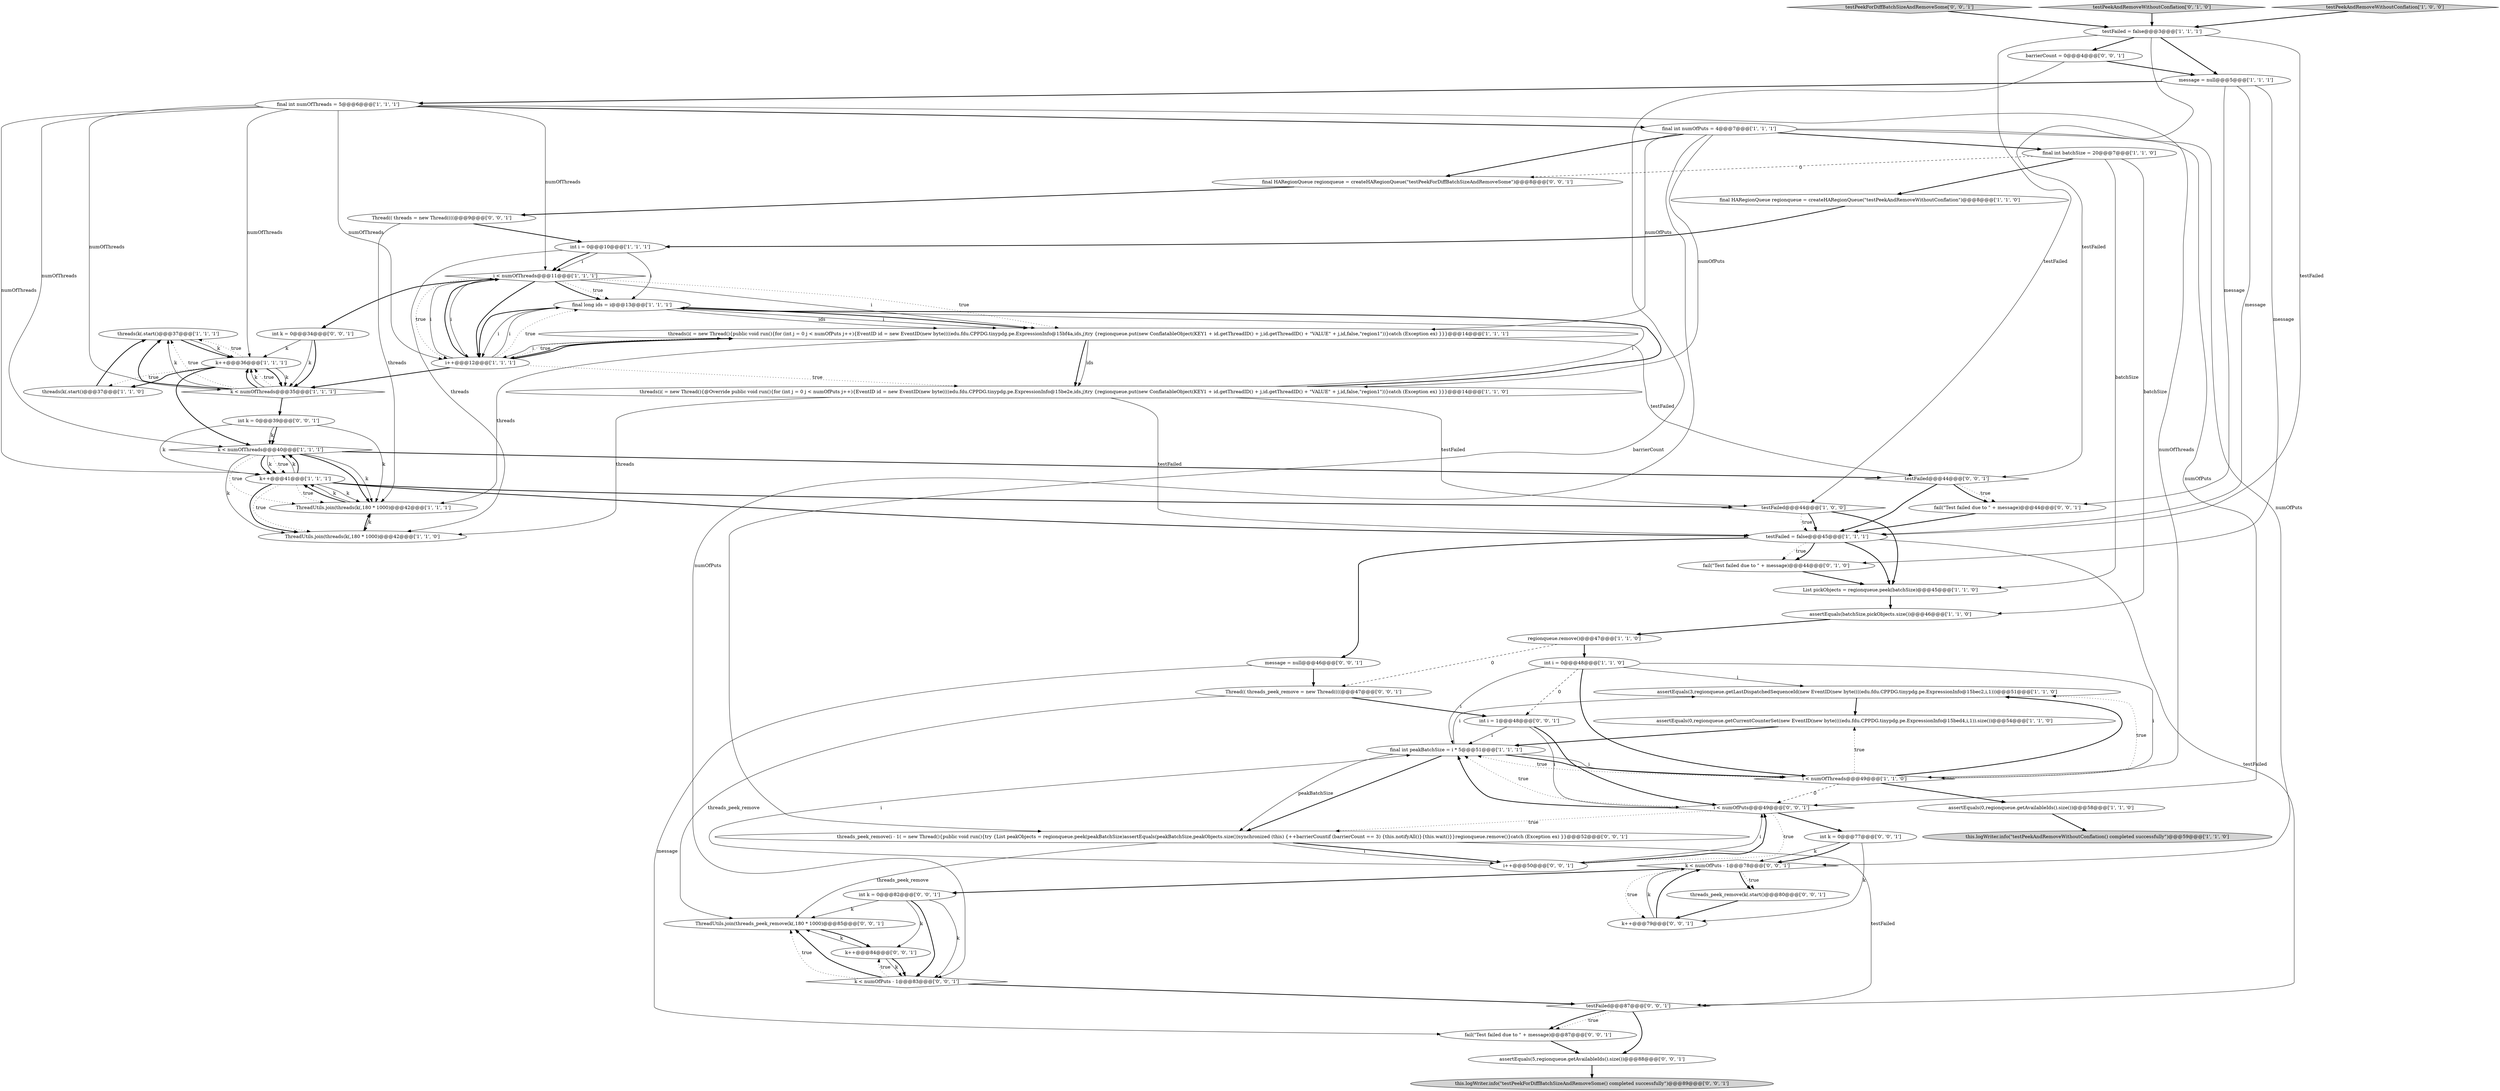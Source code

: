 digraph {
22 [style = filled, label = "threads(k(.start()@@@37@@@['1', '1', '1']", fillcolor = white, shape = ellipse image = "AAA0AAABBB1BBB"];
55 [style = filled, label = "testPeekForDiffBatchSizeAndRemoveSome['0', '0', '1']", fillcolor = lightgray, shape = diamond image = "AAA0AAABBB3BBB"];
56 [style = filled, label = "i++@@@50@@@['0', '0', '1']", fillcolor = white, shape = ellipse image = "AAA0AAABBB3BBB"];
24 [style = filled, label = "assertEquals(3,regionqueue.getLastDispatchedSequenceId(new EventID(new byte((((edu.fdu.CPPDG.tinypdg.pe.ExpressionInfo@15bec2,i,1)))@@@51@@@['1', '1', '0']", fillcolor = white, shape = ellipse image = "AAA0AAABBB1BBB"];
15 [style = filled, label = "i < numOfThreads@@@11@@@['1', '1', '1']", fillcolor = white, shape = diamond image = "AAA0AAABBB1BBB"];
19 [style = filled, label = "testFailed@@@44@@@['1', '0', '0']", fillcolor = white, shape = diamond image = "AAA0AAABBB1BBB"];
46 [style = filled, label = "k < numOfPuts - 1@@@78@@@['0', '0', '1']", fillcolor = white, shape = diamond image = "AAA0AAABBB3BBB"];
37 [style = filled, label = "k < numOfPuts - 1@@@83@@@['0', '0', '1']", fillcolor = white, shape = diamond image = "AAA0AAABBB3BBB"];
51 [style = filled, label = "threads_peek_remove(i - 1( = new Thread(){public void run(){try {List peakObjects = regionqueue.peek(peakBatchSize)assertEquals(peakBatchSize,peakObjects.size())synchronized (this) {++barrierCountif (barrierCount == 3) {this.notifyAll()}{this.wait()}}regionqueue.remove()}catch (Exception ex) }}@@@52@@@['0', '0', '1']", fillcolor = white, shape = ellipse image = "AAA0AAABBB3BBB"];
53 [style = filled, label = "Thread(( threads = new Thread((((@@@9@@@['0', '0', '1']", fillcolor = white, shape = ellipse image = "AAA0AAABBB3BBB"];
1 [style = filled, label = "k++@@@41@@@['1', '1', '1']", fillcolor = white, shape = ellipse image = "AAA0AAABBB1BBB"];
3 [style = filled, label = "List pickObjects = regionqueue.peek(batchSize)@@@45@@@['1', '1', '0']", fillcolor = white, shape = ellipse image = "AAA0AAABBB1BBB"];
7 [style = filled, label = "assertEquals(batchSize,pickObjects.size())@@@46@@@['1', '1', '0']", fillcolor = white, shape = ellipse image = "AAA0AAABBB1BBB"];
31 [style = filled, label = "i < numOfThreads@@@49@@@['1', '1', '0']", fillcolor = white, shape = diamond image = "AAA0AAABBB1BBB"];
17 [style = filled, label = "ThreadUtils.join(threads(k(,180 * 1000)@@@42@@@['1', '1', '1']", fillcolor = white, shape = ellipse image = "AAA0AAABBB1BBB"];
25 [style = filled, label = "threads(i( = new Thread(){@Override public void run(){for (int j = 0 j < numOfPuts j++){EventID id = new EventID(new byte((((edu.fdu.CPPDG.tinypdg.pe.ExpressionInfo@15be2e,ids,j)try {regionqueue.put(new ConflatableObject(KEY1 + id.getThreadID() + j,id.getThreadID() + \"VALUE\" + j,id,false,\"region1\"))}catch (Exception ex) }}}@@@14@@@['1', '1', '0']", fillcolor = white, shape = ellipse image = "AAA0AAABBB1BBB"];
20 [style = filled, label = "assertEquals(0,regionqueue.getAvailableIds().size())@@@58@@@['1', '1', '0']", fillcolor = white, shape = ellipse image = "AAA0AAABBB1BBB"];
30 [style = filled, label = "assertEquals(0,regionqueue.getCurrentCounterSet(new EventID(new byte((((edu.fdu.CPPDG.tinypdg.pe.ExpressionInfo@15bed4,i,1)).size())@@@54@@@['1', '1', '0']", fillcolor = white, shape = ellipse image = "AAA0AAABBB1BBB"];
32 [style = filled, label = "testFailed = false@@@45@@@['1', '1', '1']", fillcolor = white, shape = ellipse image = "AAA0AAABBB1BBB"];
34 [style = filled, label = "fail(\"Test failed due to \" + message)@@@44@@@['0', '1', '0']", fillcolor = white, shape = ellipse image = "AAA0AAABBB2BBB"];
4 [style = filled, label = "k < numOfThreads@@@40@@@['1', '1', '1']", fillcolor = white, shape = diamond image = "AAA0AAABBB1BBB"];
39 [style = filled, label = "fail(\"Test failed due to \" + message)@@@44@@@['0', '0', '1']", fillcolor = white, shape = ellipse image = "AAA0AAABBB3BBB"];
49 [style = filled, label = "fail(\"Test failed due to \" + message)@@@87@@@['0', '0', '1']", fillcolor = white, shape = ellipse image = "AAA0AAABBB3BBB"];
54 [style = filled, label = "message = null@@@46@@@['0', '0', '1']", fillcolor = white, shape = ellipse image = "AAA0AAABBB3BBB"];
14 [style = filled, label = "final int peakBatchSize = i * 5@@@51@@@['1', '1', '1']", fillcolor = white, shape = ellipse image = "AAA0AAABBB1BBB"];
50 [style = filled, label = "i < numOfPuts@@@49@@@['0', '0', '1']", fillcolor = white, shape = diamond image = "AAA0AAABBB3BBB"];
28 [style = filled, label = "this.logWriter.info(\"testPeekAndRemoveWithoutConflation() completed successfully\")@@@59@@@['1', '1', '0']", fillcolor = lightgray, shape = ellipse image = "AAA0AAABBB1BBB"];
43 [style = filled, label = "k++@@@84@@@['0', '0', '1']", fillcolor = white, shape = ellipse image = "AAA0AAABBB3BBB"];
38 [style = filled, label = "assertEquals(5,regionqueue.getAvailableIds().size())@@@88@@@['0', '0', '1']", fillcolor = white, shape = ellipse image = "AAA0AAABBB3BBB"];
6 [style = filled, label = "k < numOfThreads@@@35@@@['1', '1', '1']", fillcolor = white, shape = diamond image = "AAA0AAABBB1BBB"];
52 [style = filled, label = "final HARegionQueue regionqueue = createHARegionQueue(\"testPeekForDiffBatchSizeAndRemoveSome\")@@@8@@@['0', '0', '1']", fillcolor = white, shape = ellipse image = "AAA0AAABBB3BBB"];
10 [style = filled, label = "int i = 0@@@48@@@['1', '1', '0']", fillcolor = white, shape = ellipse image = "AAA0AAABBB1BBB"];
21 [style = filled, label = "k++@@@36@@@['1', '1', '1']", fillcolor = white, shape = ellipse image = "AAA0AAABBB1BBB"];
16 [style = filled, label = "regionqueue.remove()@@@47@@@['1', '1', '0']", fillcolor = white, shape = ellipse image = "AAA0AAABBB1BBB"];
12 [style = filled, label = "final int numOfPuts = 4@@@7@@@['1', '1', '1']", fillcolor = white, shape = ellipse image = "AAA0AAABBB1BBB"];
48 [style = filled, label = "int k = 0@@@34@@@['0', '0', '1']", fillcolor = white, shape = ellipse image = "AAA0AAABBB3BBB"];
18 [style = filled, label = "final HARegionQueue regionqueue = createHARegionQueue(\"testPeekAndRemoveWithoutConflation\")@@@8@@@['1', '1', '0']", fillcolor = white, shape = ellipse image = "AAA0AAABBB1BBB"];
8 [style = filled, label = "final int numOfThreads = 5@@@6@@@['1', '1', '1']", fillcolor = white, shape = ellipse image = "AAA0AAABBB1BBB"];
58 [style = filled, label = "this.logWriter.info(\"testPeekForDiffBatchSizeAndRemoveSome() completed successfully\")@@@89@@@['0', '0', '1']", fillcolor = lightgray, shape = ellipse image = "AAA0AAABBB3BBB"];
57 [style = filled, label = "int i = 1@@@48@@@['0', '0', '1']", fillcolor = white, shape = ellipse image = "AAA0AAABBB3BBB"];
11 [style = filled, label = "testFailed = false@@@3@@@['1', '1', '1']", fillcolor = white, shape = ellipse image = "AAA0AAABBB1BBB"];
5 [style = filled, label = "final int batchSize = 20@@@7@@@['1', '1', '0']", fillcolor = white, shape = ellipse image = "AAA0AAABBB1BBB"];
2 [style = filled, label = "final long ids = i@@@13@@@['1', '1', '1']", fillcolor = white, shape = ellipse image = "AAA0AAABBB1BBB"];
59 [style = filled, label = "int k = 0@@@77@@@['0', '0', '1']", fillcolor = white, shape = ellipse image = "AAA0AAABBB3BBB"];
26 [style = filled, label = "ThreadUtils.join(threads(k(,180 * 1000)@@@42@@@['1', '1', '0']", fillcolor = white, shape = ellipse image = "AAA0AAABBB1BBB"];
33 [style = filled, label = "testPeekAndRemoveWithoutConflation['0', '1', '0']", fillcolor = lightgray, shape = diamond image = "AAA0AAABBB2BBB"];
9 [style = filled, label = "threads(k(.start()@@@37@@@['1', '1', '0']", fillcolor = white, shape = ellipse image = "AAA0AAABBB1BBB"];
41 [style = filled, label = "barrierCount = 0@@@4@@@['0', '0', '1']", fillcolor = white, shape = ellipse image = "AAA0AAABBB3BBB"];
47 [style = filled, label = "ThreadUtils.join(threads_peek_remove(k(,180 * 1000)@@@85@@@['0', '0', '1']", fillcolor = white, shape = ellipse image = "AAA0AAABBB3BBB"];
45 [style = filled, label = "Thread(( threads_peek_remove = new Thread((((@@@47@@@['0', '0', '1']", fillcolor = white, shape = ellipse image = "AAA0AAABBB3BBB"];
0 [style = filled, label = "threads(i( = new Thread(){public void run(){for (int j = 0 j < numOfPuts j++){EventID id = new EventID(new byte((((edu.fdu.CPPDG.tinypdg.pe.ExpressionInfo@15bf4a,ids,j)try {regionqueue.put(new ConflatableObject(KEY1 + id.getThreadID() + j,id.getThreadID() + \"VALUE\" + j,id,false,\"region1\"))}catch (Exception ex) }}}@@@14@@@['1', '1', '1']", fillcolor = white, shape = ellipse image = "AAA0AAABBB1BBB"];
23 [style = filled, label = "testPeekAndRemoveWithoutConflation['1', '0', '0']", fillcolor = lightgray, shape = diamond image = "AAA0AAABBB1BBB"];
29 [style = filled, label = "int i = 0@@@10@@@['1', '1', '1']", fillcolor = white, shape = ellipse image = "AAA0AAABBB1BBB"];
42 [style = filled, label = "testFailed@@@44@@@['0', '0', '1']", fillcolor = white, shape = diamond image = "AAA0AAABBB3BBB"];
27 [style = filled, label = "message = null@@@5@@@['1', '1', '1']", fillcolor = white, shape = ellipse image = "AAA0AAABBB1BBB"];
44 [style = filled, label = "threads_peek_remove(k(.start()@@@80@@@['0', '0', '1']", fillcolor = white, shape = ellipse image = "AAA0AAABBB3BBB"];
13 [style = filled, label = "i++@@@12@@@['1', '1', '1']", fillcolor = white, shape = ellipse image = "AAA0AAABBB1BBB"];
35 [style = filled, label = "testFailed@@@87@@@['0', '0', '1']", fillcolor = white, shape = diamond image = "AAA0AAABBB3BBB"];
60 [style = filled, label = "k++@@@79@@@['0', '0', '1']", fillcolor = white, shape = ellipse image = "AAA0AAABBB3BBB"];
40 [style = filled, label = "int k = 0@@@82@@@['0', '0', '1']", fillcolor = white, shape = ellipse image = "AAA0AAABBB3BBB"];
36 [style = filled, label = "int k = 0@@@39@@@['0', '0', '1']", fillcolor = white, shape = ellipse image = "AAA0AAABBB3BBB"];
59->46 [style = bold, label=""];
19->3 [style = bold, label=""];
36->17 [style = solid, label="k"];
32->54 [style = bold, label=""];
41->27 [style = bold, label=""];
26->17 [style = bold, label=""];
48->21 [style = solid, label="k"];
4->42 [style = bold, label=""];
15->13 [style = solid, label="i"];
1->17 [style = solid, label="k"];
42->32 [style = bold, label=""];
46->44 [style = bold, label=""];
37->35 [style = bold, label=""];
53->17 [style = solid, label="threads"];
13->6 [style = bold, label=""];
21->22 [style = dotted, label="true"];
39->32 [style = bold, label=""];
40->43 [style = solid, label="k"];
1->4 [style = solid, label="k"];
4->17 [style = dotted, label="true"];
0->25 [style = bold, label=""];
6->22 [style = bold, label=""];
3->7 [style = bold, label=""];
0->42 [style = solid, label="testFailed"];
46->40 [style = bold, label=""];
31->14 [style = dotted, label="true"];
54->45 [style = bold, label=""];
19->32 [style = dotted, label="true"];
8->31 [style = solid, label="numOfThreads"];
11->27 [style = bold, label=""];
6->21 [style = bold, label=""];
29->15 [style = solid, label="i"];
12->25 [style = solid, label="numOfPuts"];
6->22 [style = solid, label="k"];
15->2 [style = dotted, label="true"];
10->57 [style = dashed, label="0"];
13->0 [style = dotted, label="true"];
31->30 [style = dotted, label="true"];
15->13 [style = bold, label=""];
46->44 [style = dotted, label="true"];
5->18 [style = bold, label=""];
10->14 [style = solid, label="i"];
50->14 [style = bold, label=""];
25->19 [style = solid, label="testFailed"];
17->26 [style = solid, label="k"];
57->50 [style = solid, label="i"];
21->6 [style = solid, label="k"];
52->53 [style = bold, label=""];
11->42 [style = solid, label="testFailed"];
42->39 [style = dotted, label="true"];
21->4 [style = bold, label=""];
8->6 [style = solid, label="numOfThreads"];
37->47 [style = dotted, label="true"];
13->15 [style = solid, label="i"];
17->1 [style = bold, label=""];
47->43 [style = bold, label=""];
43->37 [style = solid, label="k"];
50->56 [style = dotted, label="true"];
15->13 [style = dotted, label="true"];
6->21 [style = solid, label="k"];
36->4 [style = bold, label=""];
13->0 [style = bold, label=""];
33->11 [style = bold, label=""];
50->14 [style = dotted, label="true"];
48->6 [style = solid, label="k"];
7->16 [style = bold, label=""];
2->0 [style = solid, label="i"];
14->51 [style = solid, label="peakBatchSize"];
19->32 [style = bold, label=""];
41->51 [style = solid, label="barrierCount"];
4->17 [style = bold, label=""];
45->47 [style = solid, label="threads_peek_remove"];
13->2 [style = solid, label="i"];
15->2 [style = bold, label=""];
4->1 [style = bold, label=""];
5->52 [style = dashed, label="0"];
27->8 [style = bold, label=""];
59->60 [style = solid, label="k"];
27->34 [style = solid, label="message"];
13->25 [style = dotted, label="true"];
27->39 [style = solid, label="message"];
32->34 [style = dotted, label="true"];
1->4 [style = bold, label=""];
1->26 [style = dotted, label="true"];
46->60 [style = dotted, label="true"];
35->49 [style = dotted, label="true"];
32->34 [style = bold, label=""];
22->21 [style = bold, label=""];
51->56 [style = bold, label=""];
25->26 [style = solid, label="threads"];
30->14 [style = bold, label=""];
6->36 [style = bold, label=""];
40->47 [style = solid, label="k"];
21->6 [style = bold, label=""];
50->59 [style = bold, label=""];
60->46 [style = solid, label="k"];
18->29 [style = bold, label=""];
1->32 [style = bold, label=""];
57->50 [style = bold, label=""];
8->13 [style = solid, label="numOfThreads"];
13->15 [style = bold, label=""];
15->0 [style = solid, label="i"];
16->45 [style = dashed, label="0"];
31->24 [style = dotted, label="true"];
49->38 [style = bold, label=""];
12->37 [style = solid, label="numOfPuts"];
21->9 [style = dotted, label="true"];
25->32 [style = solid, label="testFailed"];
2->13 [style = bold, label=""];
4->1 [style = solid, label="k"];
38->58 [style = bold, label=""];
14->31 [style = solid, label="i"];
12->50 [style = solid, label="numOfPuts"];
5->3 [style = solid, label="batchSize"];
17->1 [style = solid, label="k"];
10->31 [style = solid, label="i"];
29->26 [style = solid, label="threads"];
4->1 [style = dotted, label="true"];
0->17 [style = solid, label="threads"];
16->10 [style = bold, label=""];
0->25 [style = solid, label="ids"];
55->11 [style = bold, label=""];
14->31 [style = bold, label=""];
2->13 [style = solid, label="i"];
15->0 [style = dotted, label="true"];
15->48 [style = bold, label=""];
53->29 [style = bold, label=""];
56->50 [style = solid, label="i"];
48->6 [style = bold, label=""];
4->17 [style = solid, label="k"];
43->47 [style = solid, label="k"];
11->41 [style = bold, label=""];
11->19 [style = solid, label="testFailed"];
31->20 [style = bold, label=""];
29->2 [style = solid, label="i"];
6->21 [style = dotted, label="true"];
1->26 [style = bold, label=""];
2->0 [style = bold, label=""];
40->37 [style = solid, label="k"];
21->9 [style = bold, label=""];
37->47 [style = bold, label=""];
5->7 [style = solid, label="batchSize"];
37->43 [style = dotted, label="true"];
45->57 [style = bold, label=""];
36->4 [style = solid, label="k"];
56->50 [style = bold, label=""];
9->22 [style = bold, label=""];
42->39 [style = bold, label=""];
8->4 [style = solid, label="numOfThreads"];
25->2 [style = solid, label="i"];
14->51 [style = bold, label=""];
32->35 [style = solid, label="testFailed"];
44->60 [style = bold, label=""];
8->1 [style = solid, label="numOfThreads"];
51->56 [style = solid, label="i"];
8->12 [style = bold, label=""];
25->2 [style = bold, label=""];
2->0 [style = solid, label="ids"];
36->1 [style = solid, label="k"];
51->35 [style = solid, label="testFailed"];
60->46 [style = bold, label=""];
50->51 [style = dotted, label="true"];
10->31 [style = bold, label=""];
10->24 [style = solid, label="i"];
12->46 [style = solid, label="numOfPuts"];
43->37 [style = bold, label=""];
54->49 [style = solid, label="message"];
23->11 [style = bold, label=""];
8->15 [style = solid, label="numOfThreads"];
8->21 [style = solid, label="numOfThreads"];
59->46 [style = solid, label="k"];
24->30 [style = bold, label=""];
34->3 [style = bold, label=""];
0->13 [style = bold, label=""];
1->17 [style = dotted, label="true"];
51->47 [style = solid, label="threads_peek_remove"];
4->26 [style = solid, label="k"];
56->14 [style = solid, label="i"];
22->21 [style = solid, label="k"];
12->5 [style = bold, label=""];
11->32 [style = solid, label="testFailed"];
13->2 [style = dotted, label="true"];
6->22 [style = dotted, label="true"];
35->38 [style = bold, label=""];
32->3 [style = bold, label=""];
40->37 [style = bold, label=""];
20->28 [style = bold, label=""];
1->19 [style = bold, label=""];
29->15 [style = bold, label=""];
12->0 [style = solid, label="numOfPuts"];
35->49 [style = bold, label=""];
0->13 [style = solid, label="i"];
31->24 [style = bold, label=""];
31->50 [style = dashed, label="0"];
14->24 [style = solid, label="i"];
57->14 [style = solid, label="i"];
27->32 [style = solid, label="message"];
12->52 [style = bold, label=""];
}
